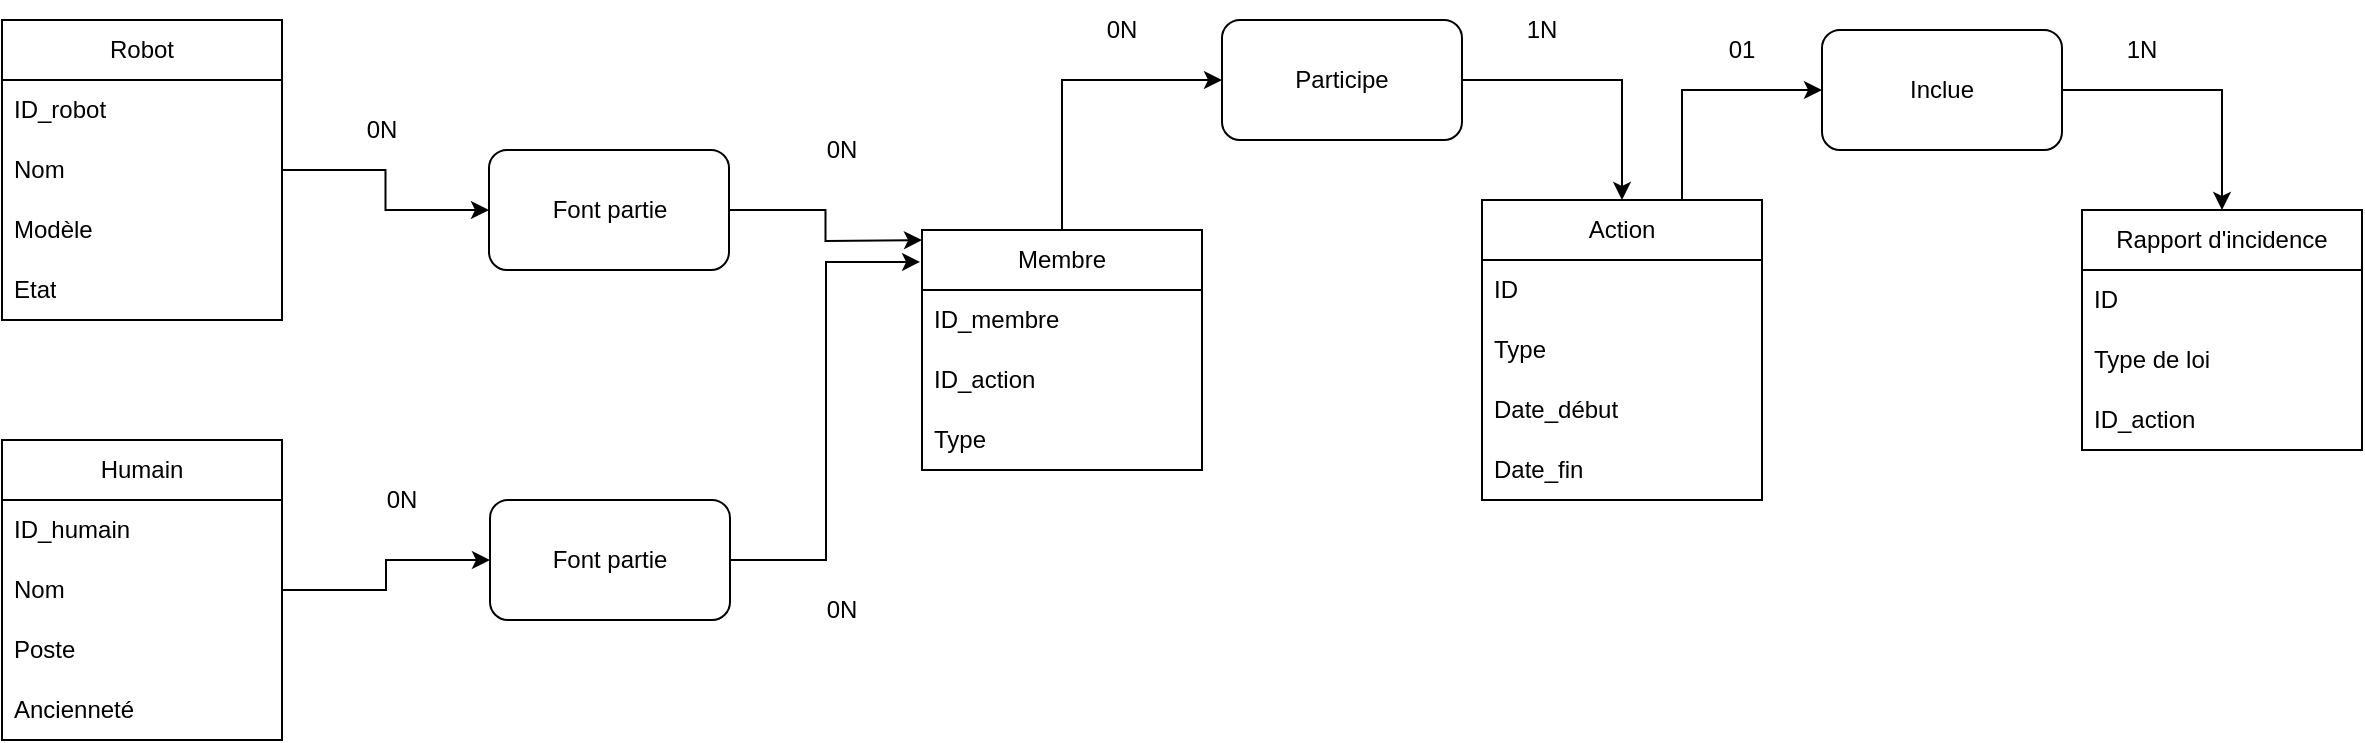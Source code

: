 <mxfile version="25.0.1">
  <diagram name="Page-1" id="wZE51j-4C5L5UaDQAT-x">
    <mxGraphModel dx="1290" dy="558" grid="1" gridSize="10" guides="1" tooltips="1" connect="1" arrows="1" fold="1" page="1" pageScale="1" pageWidth="827" pageHeight="1169" math="0" shadow="0">
      <root>
        <mxCell id="0" />
        <mxCell id="1" parent="0" />
        <mxCell id="uj_nVqybNwfXCl8530vg-10" style="edgeStyle=orthogonalEdgeStyle;rounded=0;orthogonalLoop=1;jettySize=auto;html=1;entryX=0;entryY=0.5;entryDx=0;entryDy=0;" edge="1" parent="1" source="PgvdZ92yuWAHLGXJUhFg-1" target="uj_nVqybNwfXCl8530vg-2">
          <mxGeometry relative="1" as="geometry" />
        </mxCell>
        <mxCell id="PgvdZ92yuWAHLGXJUhFg-1" value="Robot" style="swimlane;fontStyle=0;childLayout=stackLayout;horizontal=1;startSize=30;horizontalStack=0;resizeParent=1;resizeParentMax=0;resizeLast=0;collapsible=1;marginBottom=0;whiteSpace=wrap;html=1;" parent="1" vertex="1">
          <mxGeometry x="50" y="100" width="140" height="150" as="geometry" />
        </mxCell>
        <mxCell id="PgvdZ92yuWAHLGXJUhFg-2" value="ID_robot" style="text;strokeColor=none;fillColor=none;align=left;verticalAlign=middle;spacingLeft=4;spacingRight=4;overflow=hidden;points=[[0,0.5],[1,0.5]];portConstraint=eastwest;rotatable=0;whiteSpace=wrap;html=1;" parent="PgvdZ92yuWAHLGXJUhFg-1" vertex="1">
          <mxGeometry y="30" width="140" height="30" as="geometry" />
        </mxCell>
        <mxCell id="PgvdZ92yuWAHLGXJUhFg-3" value="Nom" style="text;strokeColor=none;fillColor=none;align=left;verticalAlign=middle;spacingLeft=4;spacingRight=4;overflow=hidden;points=[[0,0.5],[1,0.5]];portConstraint=eastwest;rotatable=0;whiteSpace=wrap;html=1;" parent="PgvdZ92yuWAHLGXJUhFg-1" vertex="1">
          <mxGeometry y="60" width="140" height="30" as="geometry" />
        </mxCell>
        <mxCell id="PgvdZ92yuWAHLGXJUhFg-4" value="Modèle" style="text;strokeColor=none;fillColor=none;align=left;verticalAlign=middle;spacingLeft=4;spacingRight=4;overflow=hidden;points=[[0,0.5],[1,0.5]];portConstraint=eastwest;rotatable=0;whiteSpace=wrap;html=1;" parent="PgvdZ92yuWAHLGXJUhFg-1" vertex="1">
          <mxGeometry y="90" width="140" height="30" as="geometry" />
        </mxCell>
        <mxCell id="PgvdZ92yuWAHLGXJUhFg-5" value="Etat" style="text;strokeColor=none;fillColor=none;align=left;verticalAlign=middle;spacingLeft=4;spacingRight=4;overflow=hidden;points=[[0,0.5],[1,0.5]];portConstraint=eastwest;rotatable=0;whiteSpace=wrap;html=1;" parent="PgvdZ92yuWAHLGXJUhFg-1" vertex="1">
          <mxGeometry y="120" width="140" height="30" as="geometry" />
        </mxCell>
        <mxCell id="uj_nVqybNwfXCl8530vg-9" style="edgeStyle=orthogonalEdgeStyle;rounded=0;orthogonalLoop=1;jettySize=auto;html=1;entryX=0;entryY=0.5;entryDx=0;entryDy=0;" edge="1" parent="1" source="PgvdZ92yuWAHLGXJUhFg-6" target="uj_nVqybNwfXCl8530vg-3">
          <mxGeometry relative="1" as="geometry" />
        </mxCell>
        <mxCell id="PgvdZ92yuWAHLGXJUhFg-6" value="Humain" style="swimlane;fontStyle=0;childLayout=stackLayout;horizontal=1;startSize=30;horizontalStack=0;resizeParent=1;resizeParentMax=0;resizeLast=0;collapsible=1;marginBottom=0;whiteSpace=wrap;html=1;" parent="1" vertex="1">
          <mxGeometry x="50" y="310" width="140" height="150" as="geometry" />
        </mxCell>
        <mxCell id="PgvdZ92yuWAHLGXJUhFg-7" value="ID_humain" style="text;strokeColor=none;fillColor=none;align=left;verticalAlign=middle;spacingLeft=4;spacingRight=4;overflow=hidden;points=[[0,0.5],[1,0.5]];portConstraint=eastwest;rotatable=0;whiteSpace=wrap;html=1;" parent="PgvdZ92yuWAHLGXJUhFg-6" vertex="1">
          <mxGeometry y="30" width="140" height="30" as="geometry" />
        </mxCell>
        <mxCell id="PgvdZ92yuWAHLGXJUhFg-8" value="Nom" style="text;strokeColor=none;fillColor=none;align=left;verticalAlign=middle;spacingLeft=4;spacingRight=4;overflow=hidden;points=[[0,0.5],[1,0.5]];portConstraint=eastwest;rotatable=0;whiteSpace=wrap;html=1;" parent="PgvdZ92yuWAHLGXJUhFg-6" vertex="1">
          <mxGeometry y="60" width="140" height="30" as="geometry" />
        </mxCell>
        <mxCell id="PgvdZ92yuWAHLGXJUhFg-9" value="Poste" style="text;strokeColor=none;fillColor=none;align=left;verticalAlign=middle;spacingLeft=4;spacingRight=4;overflow=hidden;points=[[0,0.5],[1,0.5]];portConstraint=eastwest;rotatable=0;whiteSpace=wrap;html=1;" parent="PgvdZ92yuWAHLGXJUhFg-6" vertex="1">
          <mxGeometry y="90" width="140" height="30" as="geometry" />
        </mxCell>
        <mxCell id="PgvdZ92yuWAHLGXJUhFg-10" value="Ancienneté" style="text;strokeColor=none;fillColor=none;align=left;verticalAlign=middle;spacingLeft=4;spacingRight=4;overflow=hidden;points=[[0,0.5],[1,0.5]];portConstraint=eastwest;rotatable=0;whiteSpace=wrap;html=1;" parent="PgvdZ92yuWAHLGXJUhFg-6" vertex="1">
          <mxGeometry y="120" width="140" height="30" as="geometry" />
        </mxCell>
        <mxCell id="uj_nVqybNwfXCl8530vg-24" style="edgeStyle=orthogonalEdgeStyle;rounded=0;orthogonalLoop=1;jettySize=auto;html=1;entryX=0;entryY=0.5;entryDx=0;entryDy=0;" edge="1" parent="1" source="PgvdZ92yuWAHLGXJUhFg-11" target="uj_nVqybNwfXCl8530vg-23">
          <mxGeometry relative="1" as="geometry">
            <Array as="points">
              <mxPoint x="890" y="135" />
            </Array>
          </mxGeometry>
        </mxCell>
        <mxCell id="PgvdZ92yuWAHLGXJUhFg-11" value="Action" style="swimlane;fontStyle=0;childLayout=stackLayout;horizontal=1;startSize=30;horizontalStack=0;resizeParent=1;resizeParentMax=0;resizeLast=0;collapsible=1;marginBottom=0;whiteSpace=wrap;html=1;" parent="1" vertex="1">
          <mxGeometry x="790" y="190" width="140" height="150" as="geometry" />
        </mxCell>
        <mxCell id="PgvdZ92yuWAHLGXJUhFg-12" value="ID" style="text;strokeColor=none;fillColor=none;align=left;verticalAlign=middle;spacingLeft=4;spacingRight=4;overflow=hidden;points=[[0,0.5],[1,0.5]];portConstraint=eastwest;rotatable=0;whiteSpace=wrap;html=1;" parent="PgvdZ92yuWAHLGXJUhFg-11" vertex="1">
          <mxGeometry y="30" width="140" height="30" as="geometry" />
        </mxCell>
        <mxCell id="PgvdZ92yuWAHLGXJUhFg-13" value="Type" style="text;strokeColor=none;fillColor=none;align=left;verticalAlign=middle;spacingLeft=4;spacingRight=4;overflow=hidden;points=[[0,0.5],[1,0.5]];portConstraint=eastwest;rotatable=0;whiteSpace=wrap;html=1;" parent="PgvdZ92yuWAHLGXJUhFg-11" vertex="1">
          <mxGeometry y="60" width="140" height="30" as="geometry" />
        </mxCell>
        <mxCell id="PgvdZ92yuWAHLGXJUhFg-14" value="Date_début" style="text;strokeColor=none;fillColor=none;align=left;verticalAlign=middle;spacingLeft=4;spacingRight=4;overflow=hidden;points=[[0,0.5],[1,0.5]];portConstraint=eastwest;rotatable=0;whiteSpace=wrap;html=1;" parent="PgvdZ92yuWAHLGXJUhFg-11" vertex="1">
          <mxGeometry y="90" width="140" height="30" as="geometry" />
        </mxCell>
        <mxCell id="PgvdZ92yuWAHLGXJUhFg-15" value="Date_fin" style="text;strokeColor=none;fillColor=none;align=left;verticalAlign=middle;spacingLeft=4;spacingRight=4;overflow=hidden;points=[[0,0.5],[1,0.5]];portConstraint=eastwest;rotatable=0;whiteSpace=wrap;html=1;" parent="PgvdZ92yuWAHLGXJUhFg-11" vertex="1">
          <mxGeometry y="120" width="140" height="30" as="geometry" />
        </mxCell>
        <mxCell id="PgvdZ92yuWAHLGXJUhFg-16" value="Rapport d&#39;incidence" style="swimlane;fontStyle=0;childLayout=stackLayout;horizontal=1;startSize=30;horizontalStack=0;resizeParent=1;resizeParentMax=0;resizeLast=0;collapsible=1;marginBottom=0;whiteSpace=wrap;html=1;" parent="1" vertex="1">
          <mxGeometry x="1090" y="195" width="140" height="120" as="geometry" />
        </mxCell>
        <mxCell id="PgvdZ92yuWAHLGXJUhFg-17" value="ID" style="text;strokeColor=none;fillColor=none;align=left;verticalAlign=middle;spacingLeft=4;spacingRight=4;overflow=hidden;points=[[0,0.5],[1,0.5]];portConstraint=eastwest;rotatable=0;whiteSpace=wrap;html=1;" parent="PgvdZ92yuWAHLGXJUhFg-16" vertex="1">
          <mxGeometry y="30" width="140" height="30" as="geometry" />
        </mxCell>
        <mxCell id="PgvdZ92yuWAHLGXJUhFg-18" value="Type de loi" style="text;strokeColor=none;fillColor=none;align=left;verticalAlign=middle;spacingLeft=4;spacingRight=4;overflow=hidden;points=[[0,0.5],[1,0.5]];portConstraint=eastwest;rotatable=0;whiteSpace=wrap;html=1;" parent="PgvdZ92yuWAHLGXJUhFg-16" vertex="1">
          <mxGeometry y="60" width="140" height="30" as="geometry" />
        </mxCell>
        <mxCell id="PgvdZ92yuWAHLGXJUhFg-19" value="ID_action" style="text;strokeColor=none;fillColor=none;align=left;verticalAlign=middle;spacingLeft=4;spacingRight=4;overflow=hidden;points=[[0,0.5],[1,0.5]];portConstraint=eastwest;rotatable=0;whiteSpace=wrap;html=1;" parent="PgvdZ92yuWAHLGXJUhFg-16" vertex="1">
          <mxGeometry y="90" width="140" height="30" as="geometry" />
        </mxCell>
        <mxCell id="uj_nVqybNwfXCl8530vg-18" style="edgeStyle=orthogonalEdgeStyle;rounded=0;orthogonalLoop=1;jettySize=auto;html=1;entryX=0;entryY=0.5;entryDx=0;entryDy=0;" edge="1" parent="1" source="PgvdZ92yuWAHLGXJUhFg-21" target="uj_nVqybNwfXCl8530vg-17">
          <mxGeometry relative="1" as="geometry">
            <Array as="points">
              <mxPoint x="580" y="130" />
            </Array>
          </mxGeometry>
        </mxCell>
        <mxCell id="PgvdZ92yuWAHLGXJUhFg-21" value="Membre" style="swimlane;fontStyle=0;childLayout=stackLayout;horizontal=1;startSize=30;horizontalStack=0;resizeParent=1;resizeParentMax=0;resizeLast=0;collapsible=1;marginBottom=0;whiteSpace=wrap;html=1;" parent="1" vertex="1">
          <mxGeometry x="510" y="205" width="140" height="120" as="geometry" />
        </mxCell>
        <mxCell id="PgvdZ92yuWAHLGXJUhFg-22" value="ID_membre" style="text;strokeColor=none;fillColor=none;align=left;verticalAlign=middle;spacingLeft=4;spacingRight=4;overflow=hidden;points=[[0,0.5],[1,0.5]];portConstraint=eastwest;rotatable=0;whiteSpace=wrap;html=1;" parent="PgvdZ92yuWAHLGXJUhFg-21" vertex="1">
          <mxGeometry y="30" width="140" height="30" as="geometry" />
        </mxCell>
        <mxCell id="PgvdZ92yuWAHLGXJUhFg-23" value="ID_action" style="text;strokeColor=none;fillColor=none;align=left;verticalAlign=middle;spacingLeft=4;spacingRight=4;overflow=hidden;points=[[0,0.5],[1,0.5]];portConstraint=eastwest;rotatable=0;whiteSpace=wrap;html=1;" parent="PgvdZ92yuWAHLGXJUhFg-21" vertex="1">
          <mxGeometry y="60" width="140" height="30" as="geometry" />
        </mxCell>
        <mxCell id="uj_nVqybNwfXCl8530vg-1" value="&lt;div&gt;Type&lt;/div&gt;" style="text;strokeColor=none;fillColor=none;align=left;verticalAlign=middle;spacingLeft=4;spacingRight=4;overflow=hidden;points=[[0,0.5],[1,0.5]];portConstraint=eastwest;rotatable=0;whiteSpace=wrap;html=1;" vertex="1" parent="PgvdZ92yuWAHLGXJUhFg-21">
          <mxGeometry y="90" width="140" height="30" as="geometry" />
        </mxCell>
        <mxCell id="uj_nVqybNwfXCl8530vg-8" style="edgeStyle=orthogonalEdgeStyle;rounded=0;orthogonalLoop=1;jettySize=auto;html=1;" edge="1" parent="1" source="uj_nVqybNwfXCl8530vg-2">
          <mxGeometry relative="1" as="geometry">
            <mxPoint x="510" y="210" as="targetPoint" />
          </mxGeometry>
        </mxCell>
        <mxCell id="uj_nVqybNwfXCl8530vg-2" value="Font partie" style="rounded=1;whiteSpace=wrap;html=1;" vertex="1" parent="1">
          <mxGeometry x="293.5" y="165" width="120" height="60" as="geometry" />
        </mxCell>
        <mxCell id="uj_nVqybNwfXCl8530vg-3" value="Font partie" style="rounded=1;whiteSpace=wrap;html=1;" vertex="1" parent="1">
          <mxGeometry x="294" y="340" width="120" height="60" as="geometry" />
        </mxCell>
        <mxCell id="uj_nVqybNwfXCl8530vg-7" style="edgeStyle=orthogonalEdgeStyle;rounded=0;orthogonalLoop=1;jettySize=auto;html=1;entryX=-0.007;entryY=0.133;entryDx=0;entryDy=0;entryPerimeter=0;" edge="1" parent="1" source="uj_nVqybNwfXCl8530vg-3" target="PgvdZ92yuWAHLGXJUhFg-21">
          <mxGeometry relative="1" as="geometry" />
        </mxCell>
        <mxCell id="uj_nVqybNwfXCl8530vg-11" value="0N" style="text;html=1;align=center;verticalAlign=middle;whiteSpace=wrap;rounded=0;" vertex="1" parent="1">
          <mxGeometry x="210" y="140" width="60" height="30" as="geometry" />
        </mxCell>
        <mxCell id="uj_nVqybNwfXCl8530vg-12" value="0N" style="text;html=1;align=center;verticalAlign=middle;whiteSpace=wrap;rounded=0;" vertex="1" parent="1">
          <mxGeometry x="220" y="325" width="60" height="30" as="geometry" />
        </mxCell>
        <mxCell id="uj_nVqybNwfXCl8530vg-14" value="0N" style="text;html=1;align=center;verticalAlign=middle;whiteSpace=wrap;rounded=0;" vertex="1" parent="1">
          <mxGeometry x="440" y="150" width="60" height="30" as="geometry" />
        </mxCell>
        <mxCell id="uj_nVqybNwfXCl8530vg-15" value="0N" style="text;html=1;align=center;verticalAlign=middle;whiteSpace=wrap;rounded=0;" vertex="1" parent="1">
          <mxGeometry x="440" y="380" width="60" height="30" as="geometry" />
        </mxCell>
        <mxCell id="uj_nVqybNwfXCl8530vg-19" style="edgeStyle=orthogonalEdgeStyle;rounded=0;orthogonalLoop=1;jettySize=auto;html=1;entryX=0.5;entryY=0;entryDx=0;entryDy=0;" edge="1" parent="1" source="uj_nVqybNwfXCl8530vg-17" target="PgvdZ92yuWAHLGXJUhFg-11">
          <mxGeometry relative="1" as="geometry" />
        </mxCell>
        <mxCell id="uj_nVqybNwfXCl8530vg-17" value="Participe" style="rounded=1;whiteSpace=wrap;html=1;" vertex="1" parent="1">
          <mxGeometry x="660" y="100" width="120" height="60" as="geometry" />
        </mxCell>
        <mxCell id="uj_nVqybNwfXCl8530vg-21" value="0N" style="text;html=1;align=center;verticalAlign=middle;whiteSpace=wrap;rounded=0;" vertex="1" parent="1">
          <mxGeometry x="580" y="90" width="60" height="30" as="geometry" />
        </mxCell>
        <mxCell id="uj_nVqybNwfXCl8530vg-22" value="1N" style="text;html=1;align=center;verticalAlign=middle;whiteSpace=wrap;rounded=0;" vertex="1" parent="1">
          <mxGeometry x="790" y="90" width="60" height="30" as="geometry" />
        </mxCell>
        <mxCell id="uj_nVqybNwfXCl8530vg-25" style="edgeStyle=orthogonalEdgeStyle;rounded=0;orthogonalLoop=1;jettySize=auto;html=1;entryX=0.5;entryY=0;entryDx=0;entryDy=0;" edge="1" parent="1" source="uj_nVqybNwfXCl8530vg-23" target="PgvdZ92yuWAHLGXJUhFg-16">
          <mxGeometry relative="1" as="geometry" />
        </mxCell>
        <mxCell id="uj_nVqybNwfXCl8530vg-23" value="Inclue" style="rounded=1;whiteSpace=wrap;html=1;" vertex="1" parent="1">
          <mxGeometry x="960" y="105" width="120" height="60" as="geometry" />
        </mxCell>
        <mxCell id="uj_nVqybNwfXCl8530vg-26" value="1N" style="text;html=1;align=center;verticalAlign=middle;whiteSpace=wrap;rounded=0;" vertex="1" parent="1">
          <mxGeometry x="1090" y="100" width="60" height="30" as="geometry" />
        </mxCell>
        <mxCell id="uj_nVqybNwfXCl8530vg-27" value="01" style="text;html=1;align=center;verticalAlign=middle;whiteSpace=wrap;rounded=0;" vertex="1" parent="1">
          <mxGeometry x="890" y="100" width="60" height="30" as="geometry" />
        </mxCell>
      </root>
    </mxGraphModel>
  </diagram>
</mxfile>
